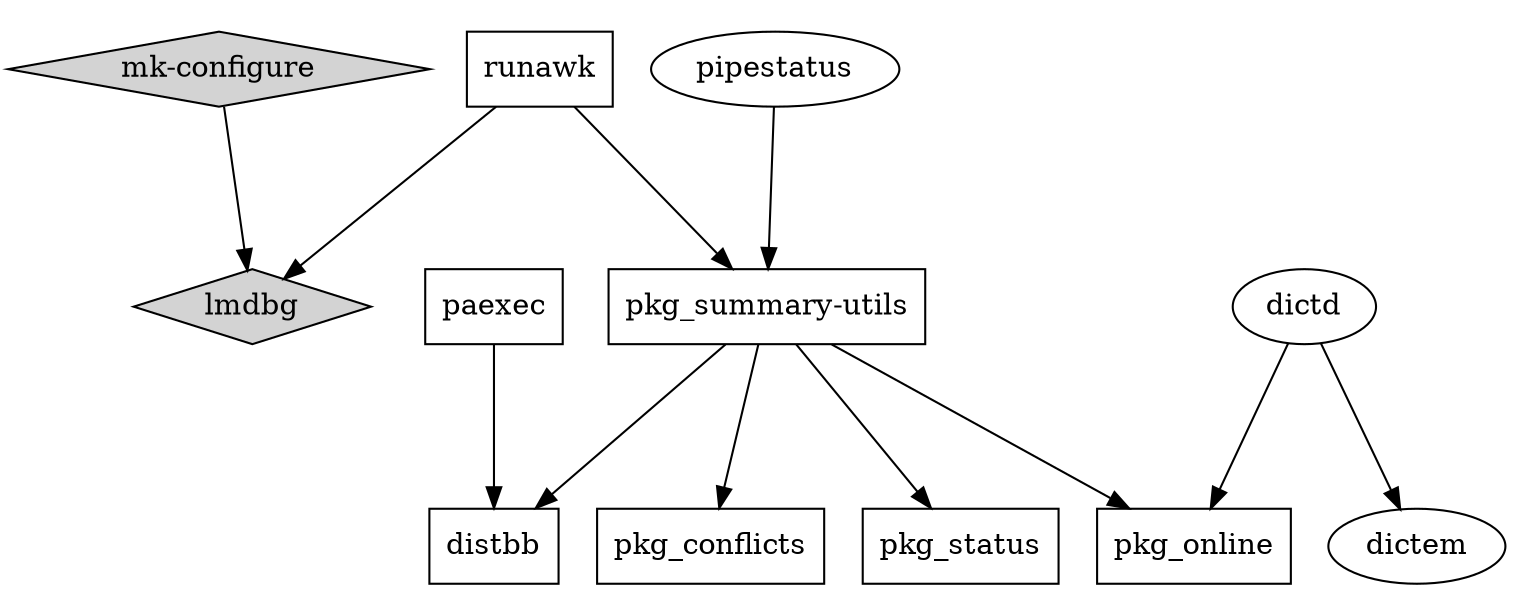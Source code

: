 digraph FSA {
 graph [ ratio=compress layout=dot rankdir=UB ratio=0.4 ];

 node [ shape = diamond style=filled fonsize=18 ];

   "mk-configure" -> "lmdbg";

 node [ shape = oval style=solid ];

   "dictd";
   "dictem";

 node [ shape = box ];

   "runawk"            -> "pkg_summary-utils";
   "runawk"            -> "lmdbg";
   "pkg_summary-utils" -> "distbb";
   "paexec"            -> "distbb";
   "dictd"             -> "dictem";
   "pkg_summary-utils" -> "pkg_online";
   "pkg_summary-utils" -> "pkg_conflicts";
   "pkg_summary-utils" -> "pkg_status";

 node [ shape = oval style=solid ];

   "dictd" -> "pkg_online";
   "pipestatus" -> "pkg_summary-utils";

}
